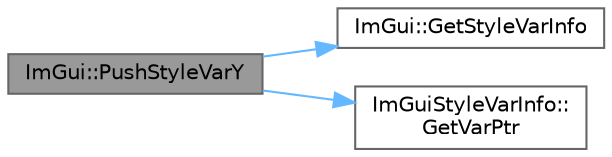 digraph "ImGui::PushStyleVarY"
{
 // LATEX_PDF_SIZE
  bgcolor="transparent";
  edge [fontname=Helvetica,fontsize=10,labelfontname=Helvetica,labelfontsize=10];
  node [fontname=Helvetica,fontsize=10,shape=box,height=0.2,width=0.4];
  rankdir="LR";
  Node1 [id="Node000001",label="ImGui::PushStyleVarY",height=0.2,width=0.4,color="gray40", fillcolor="grey60", style="filled", fontcolor="black",tooltip=" "];
  Node1 -> Node2 [id="edge3_Node000001_Node000002",color="steelblue1",style="solid",tooltip=" "];
  Node2 [id="Node000002",label="ImGui::GetStyleVarInfo",height=0.2,width=0.4,color="grey40", fillcolor="white", style="filled",URL="$namespace_im_gui.html#a3870829d4a3b6ea8ad8f6f82c944495f",tooltip=" "];
  Node1 -> Node3 [id="edge4_Node000001_Node000003",color="steelblue1",style="solid",tooltip=" "];
  Node3 [id="Node000003",label="ImGuiStyleVarInfo::\lGetVarPtr",height=0.2,width=0.4,color="grey40", fillcolor="white", style="filled",URL="$struct_im_gui_style_var_info.html#a6621aa66480ec67de95b6a74625d834a",tooltip=" "];
}
